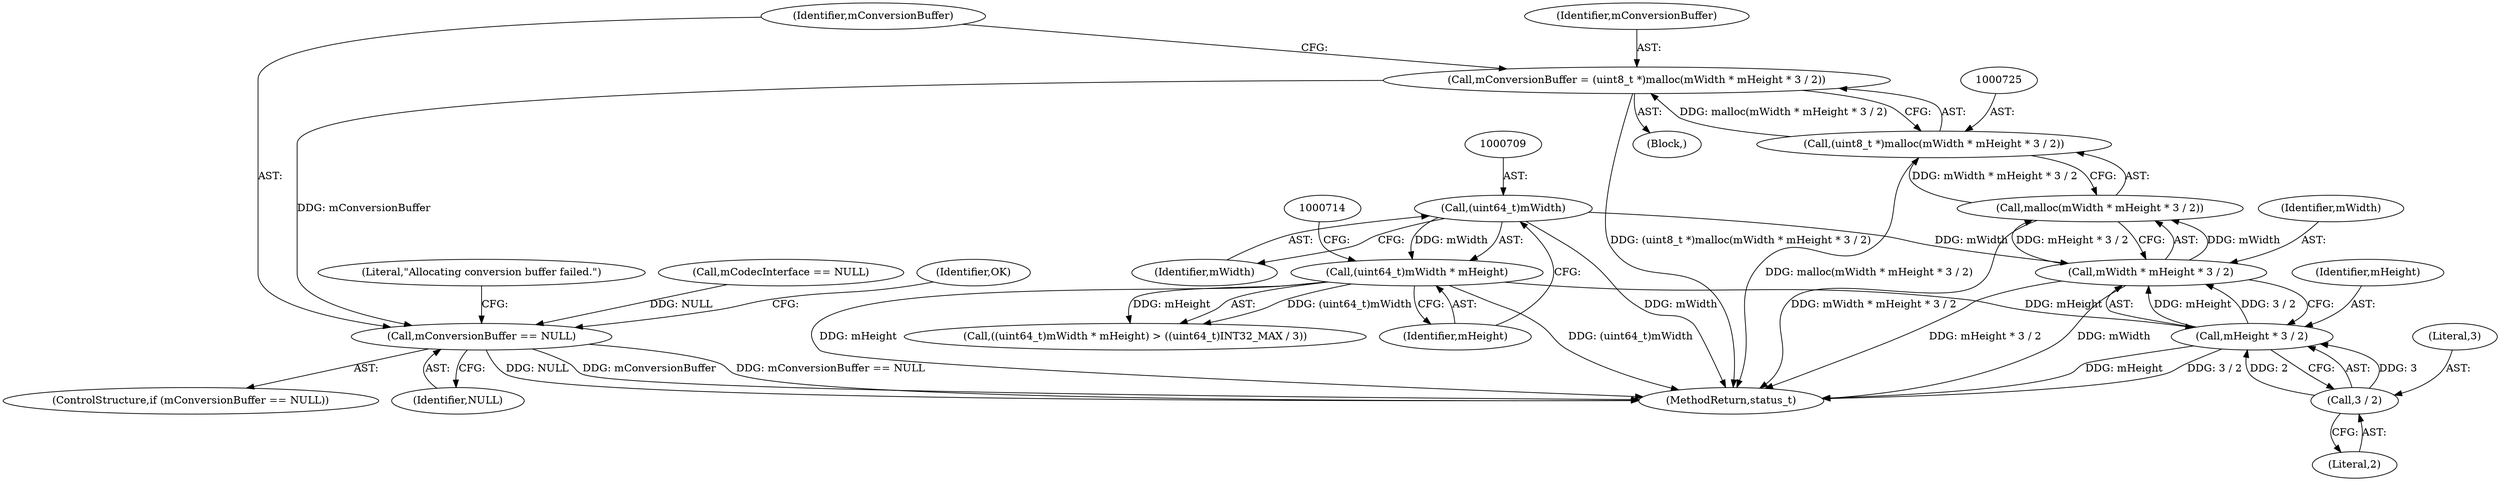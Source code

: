 digraph "0_Android_50270d98e26fa18b20ca88216c3526667b724ba7_0@integer" {
"1000722" [label="(Call,mConversionBuffer = (uint8_t *)malloc(mWidth * mHeight * 3 / 2))"];
"1000724" [label="(Call,(uint8_t *)malloc(mWidth * mHeight * 3 / 2))"];
"1000726" [label="(Call,malloc(mWidth * mHeight * 3 / 2))"];
"1000727" [label="(Call,mWidth * mHeight * 3 / 2)"];
"1000708" [label="(Call,(uint64_t)mWidth)"];
"1000729" [label="(Call,mHeight * 3 / 2)"];
"1000707" [label="(Call,(uint64_t)mWidth * mHeight)"];
"1000731" [label="(Call,3 / 2)"];
"1000735" [label="(Call,mConversionBuffer == NULL)"];
"1000730" [label="(Identifier,mHeight)"];
"1000707" [label="(Call,(uint64_t)mWidth * mHeight)"];
"1000733" [label="(Literal,2)"];
"1000740" [label="(Literal,\"Allocating conversion buffer failed.\")"];
"1000745" [label="(MethodReturn,status_t)"];
"1000736" [label="(Identifier,mConversionBuffer)"];
"1000724" [label="(Call,(uint8_t *)malloc(mWidth * mHeight * 3 / 2))"];
"1000706" [label="(Call,((uint64_t)mWidth * mHeight) > ((uint64_t)INT32_MAX / 3))"];
"1000708" [label="(Call,(uint64_t)mWidth)"];
"1000734" [label="(ControlStructure,if (mConversionBuffer == NULL))"];
"1000711" [label="(Identifier,mHeight)"];
"1000723" [label="(Identifier,mConversionBuffer)"];
"1000728" [label="(Identifier,mWidth)"];
"1000727" [label="(Call,mWidth * mHeight * 3 / 2)"];
"1000731" [label="(Call,3 / 2)"];
"1000737" [label="(Identifier,NULL)"];
"1000726" [label="(Call,malloc(mWidth * mHeight * 3 / 2))"];
"1000735" [label="(Call,mConversionBuffer == NULL)"];
"1000722" [label="(Call,mConversionBuffer = (uint8_t *)malloc(mWidth * mHeight * 3 / 2))"];
"1000111" [label="(Call,mCodecInterface == NULL)"];
"1000710" [label="(Identifier,mWidth)"];
"1000699" [label="(Block,)"];
"1000729" [label="(Call,mHeight * 3 / 2)"];
"1000732" [label="(Literal,3)"];
"1000744" [label="(Identifier,OK)"];
"1000722" -> "1000699"  [label="AST: "];
"1000722" -> "1000724"  [label="CFG: "];
"1000723" -> "1000722"  [label="AST: "];
"1000724" -> "1000722"  [label="AST: "];
"1000736" -> "1000722"  [label="CFG: "];
"1000722" -> "1000745"  [label="DDG: (uint8_t *)malloc(mWidth * mHeight * 3 / 2)"];
"1000724" -> "1000722"  [label="DDG: malloc(mWidth * mHeight * 3 / 2)"];
"1000722" -> "1000735"  [label="DDG: mConversionBuffer"];
"1000724" -> "1000726"  [label="CFG: "];
"1000725" -> "1000724"  [label="AST: "];
"1000726" -> "1000724"  [label="AST: "];
"1000724" -> "1000745"  [label="DDG: malloc(mWidth * mHeight * 3 / 2)"];
"1000726" -> "1000724"  [label="DDG: mWidth * mHeight * 3 / 2"];
"1000726" -> "1000727"  [label="CFG: "];
"1000727" -> "1000726"  [label="AST: "];
"1000726" -> "1000745"  [label="DDG: mWidth * mHeight * 3 / 2"];
"1000727" -> "1000726"  [label="DDG: mWidth"];
"1000727" -> "1000726"  [label="DDG: mHeight * 3 / 2"];
"1000727" -> "1000729"  [label="CFG: "];
"1000728" -> "1000727"  [label="AST: "];
"1000729" -> "1000727"  [label="AST: "];
"1000727" -> "1000745"  [label="DDG: mHeight * 3 / 2"];
"1000727" -> "1000745"  [label="DDG: mWidth"];
"1000708" -> "1000727"  [label="DDG: mWidth"];
"1000729" -> "1000727"  [label="DDG: mHeight"];
"1000729" -> "1000727"  [label="DDG: 3 / 2"];
"1000708" -> "1000707"  [label="AST: "];
"1000708" -> "1000710"  [label="CFG: "];
"1000709" -> "1000708"  [label="AST: "];
"1000710" -> "1000708"  [label="AST: "];
"1000711" -> "1000708"  [label="CFG: "];
"1000708" -> "1000745"  [label="DDG: mWidth"];
"1000708" -> "1000707"  [label="DDG: mWidth"];
"1000729" -> "1000731"  [label="CFG: "];
"1000730" -> "1000729"  [label="AST: "];
"1000731" -> "1000729"  [label="AST: "];
"1000729" -> "1000745"  [label="DDG: mHeight"];
"1000729" -> "1000745"  [label="DDG: 3 / 2"];
"1000707" -> "1000729"  [label="DDG: mHeight"];
"1000731" -> "1000729"  [label="DDG: 3"];
"1000731" -> "1000729"  [label="DDG: 2"];
"1000707" -> "1000706"  [label="AST: "];
"1000707" -> "1000711"  [label="CFG: "];
"1000711" -> "1000707"  [label="AST: "];
"1000714" -> "1000707"  [label="CFG: "];
"1000707" -> "1000745"  [label="DDG: mHeight"];
"1000707" -> "1000745"  [label="DDG: (uint64_t)mWidth"];
"1000707" -> "1000706"  [label="DDG: (uint64_t)mWidth"];
"1000707" -> "1000706"  [label="DDG: mHeight"];
"1000731" -> "1000733"  [label="CFG: "];
"1000732" -> "1000731"  [label="AST: "];
"1000733" -> "1000731"  [label="AST: "];
"1000735" -> "1000734"  [label="AST: "];
"1000735" -> "1000737"  [label="CFG: "];
"1000736" -> "1000735"  [label="AST: "];
"1000737" -> "1000735"  [label="AST: "];
"1000740" -> "1000735"  [label="CFG: "];
"1000744" -> "1000735"  [label="CFG: "];
"1000735" -> "1000745"  [label="DDG: mConversionBuffer == NULL"];
"1000735" -> "1000745"  [label="DDG: NULL"];
"1000735" -> "1000745"  [label="DDG: mConversionBuffer"];
"1000111" -> "1000735"  [label="DDG: NULL"];
}
